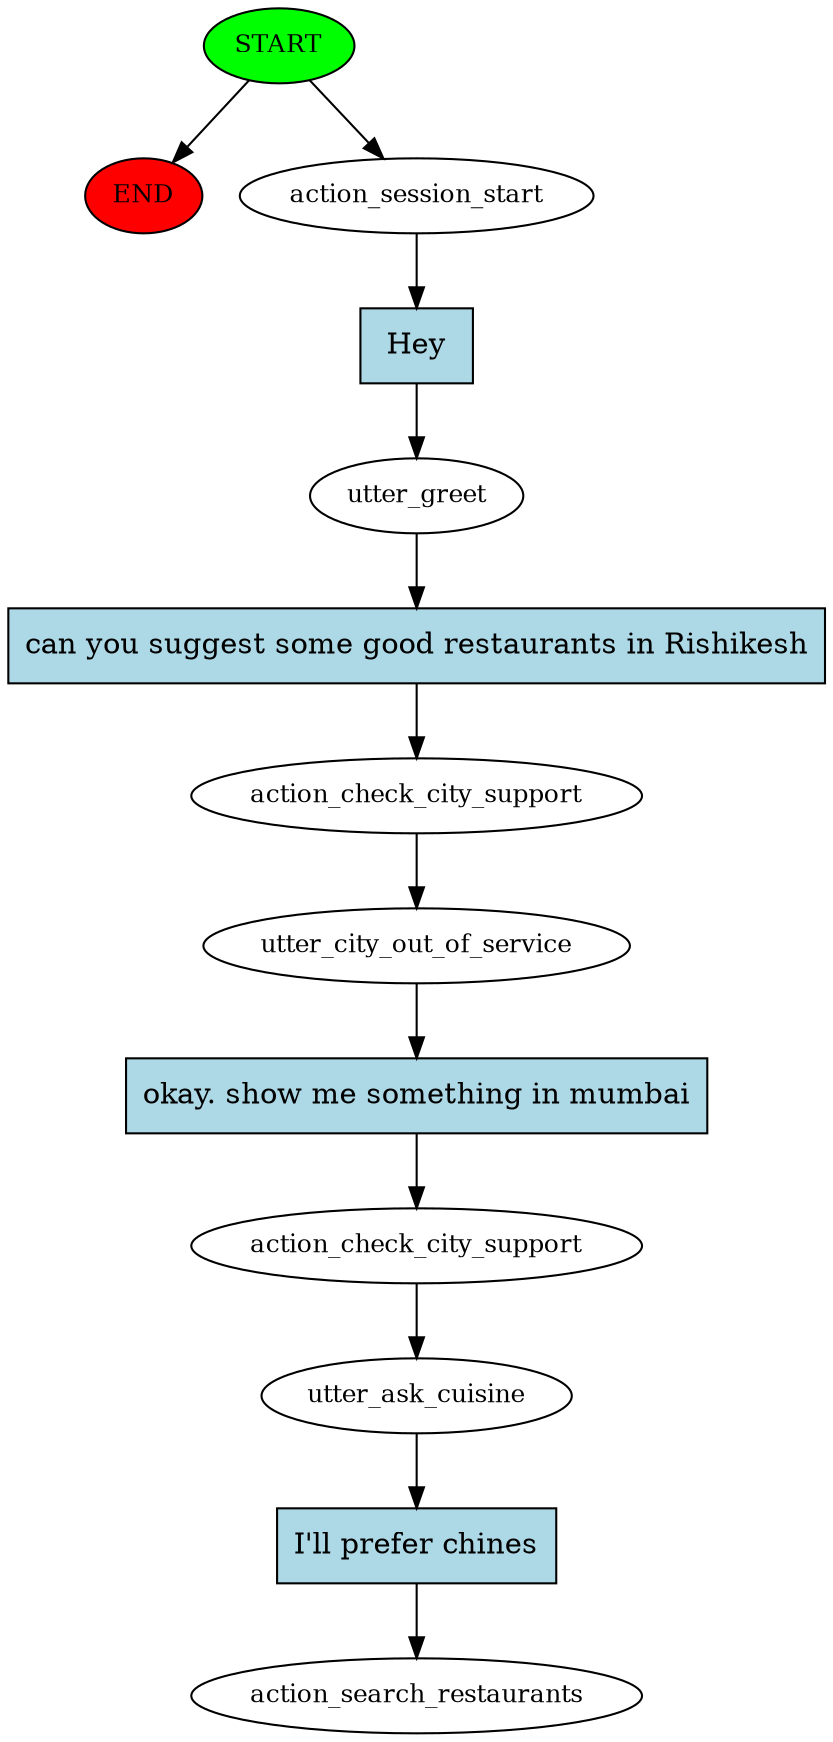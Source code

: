 digraph  {
0 [class="start active", fillcolor=green, fontsize=12, label=START, style=filled];
"-1" [class=end, fillcolor=red, fontsize=12, label=END, style=filled];
1 [class=active, fontsize=12, label=action_session_start];
2 [class=active, fontsize=12, label=utter_greet];
3 [class=active, fontsize=12, label=action_check_city_support];
4 [class=active, fontsize=12, label=utter_city_out_of_service];
5 [class=active, fontsize=12, label=action_check_city_support];
6 [class=active, fontsize=12, label=utter_ask_cuisine];
7 [class="dashed active", fontsize=12, label=action_search_restaurants];
8 [class="intent active", fillcolor=lightblue, label=Hey, shape=rect, style=filled];
9 [class="intent active", fillcolor=lightblue, label="can you suggest some good restaurants in Rishikesh", shape=rect, style=filled];
10 [class="intent active", fillcolor=lightblue, label="okay. show me something in mumbai", shape=rect, style=filled];
11 [class="intent active", fillcolor=lightblue, label="I'll prefer chines", shape=rect, style=filled];
0 -> "-1"  [class="", key=NONE, label=""];
0 -> 1  [class=active, key=NONE, label=""];
1 -> 8  [class=active, key=0];
2 -> 9  [class=active, key=0];
3 -> 4  [class=active, key=NONE, label=""];
4 -> 10  [class=active, key=0];
5 -> 6  [class=active, key=NONE, label=""];
6 -> 11  [class=active, key=0];
8 -> 2  [class=active, key=0];
9 -> 3  [class=active, key=0];
10 -> 5  [class=active, key=0];
11 -> 7  [class=active, key=0];
}
